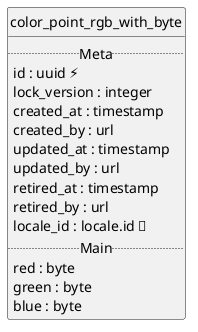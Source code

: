 @startuml uml
skinparam monochrome true
skinparam linetype ortho
hide circle

entity color_point_rgb_with_byte {
  .. Meta ..
  id : uuid ⚡
  lock_version : integer
  created_at : timestamp
  created_by : url
  updated_at : timestamp
  updated_by : url
  retired_at : timestamp
  retired_by : url
  locale_id : locale.id 🔑
  .. Main ..
  red : byte
  green : byte
  blue : byte
}

@enduml
